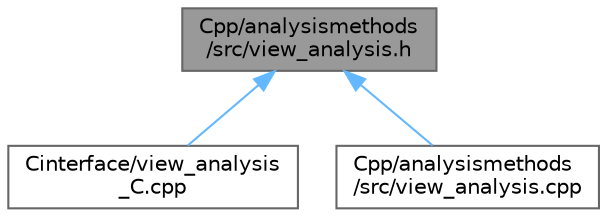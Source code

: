 digraph "Cpp/analysismethods/src/view_analysis.h"
{
 // LATEX_PDF_SIZE
  bgcolor="transparent";
  edge [fontname=Helvetica,fontsize=10,labelfontname=Helvetica,labelfontsize=10];
  node [fontname=Helvetica,fontsize=10,shape=box,height=0.2,width=0.4];
  Node1 [label="Cpp/analysismethods\l/src/view_analysis.h",height=0.2,width=0.4,color="gray40", fillcolor="grey60", style="filled", fontcolor="black",tooltip="Contains definitions for the ViewAnalysis namespace."];
  Node1 -> Node2 [dir="back",color="steelblue1",style="solid"];
  Node2 [label="Cinterface/view_analysis\l_C.cpp",height=0.2,width=0.4,color="grey40", fillcolor="white", style="filled",URL="$a00440.html",tooltip=" "];
  Node1 -> Node3 [dir="back",color="steelblue1",style="solid"];
  Node3 [label="Cpp/analysismethods\l/src/view_analysis.cpp",height=0.2,width=0.4,color="grey40", fillcolor="white", style="filled",URL="$a00020.html",tooltip="Contains implementation for the ViewAnalysis namespace."];
}

